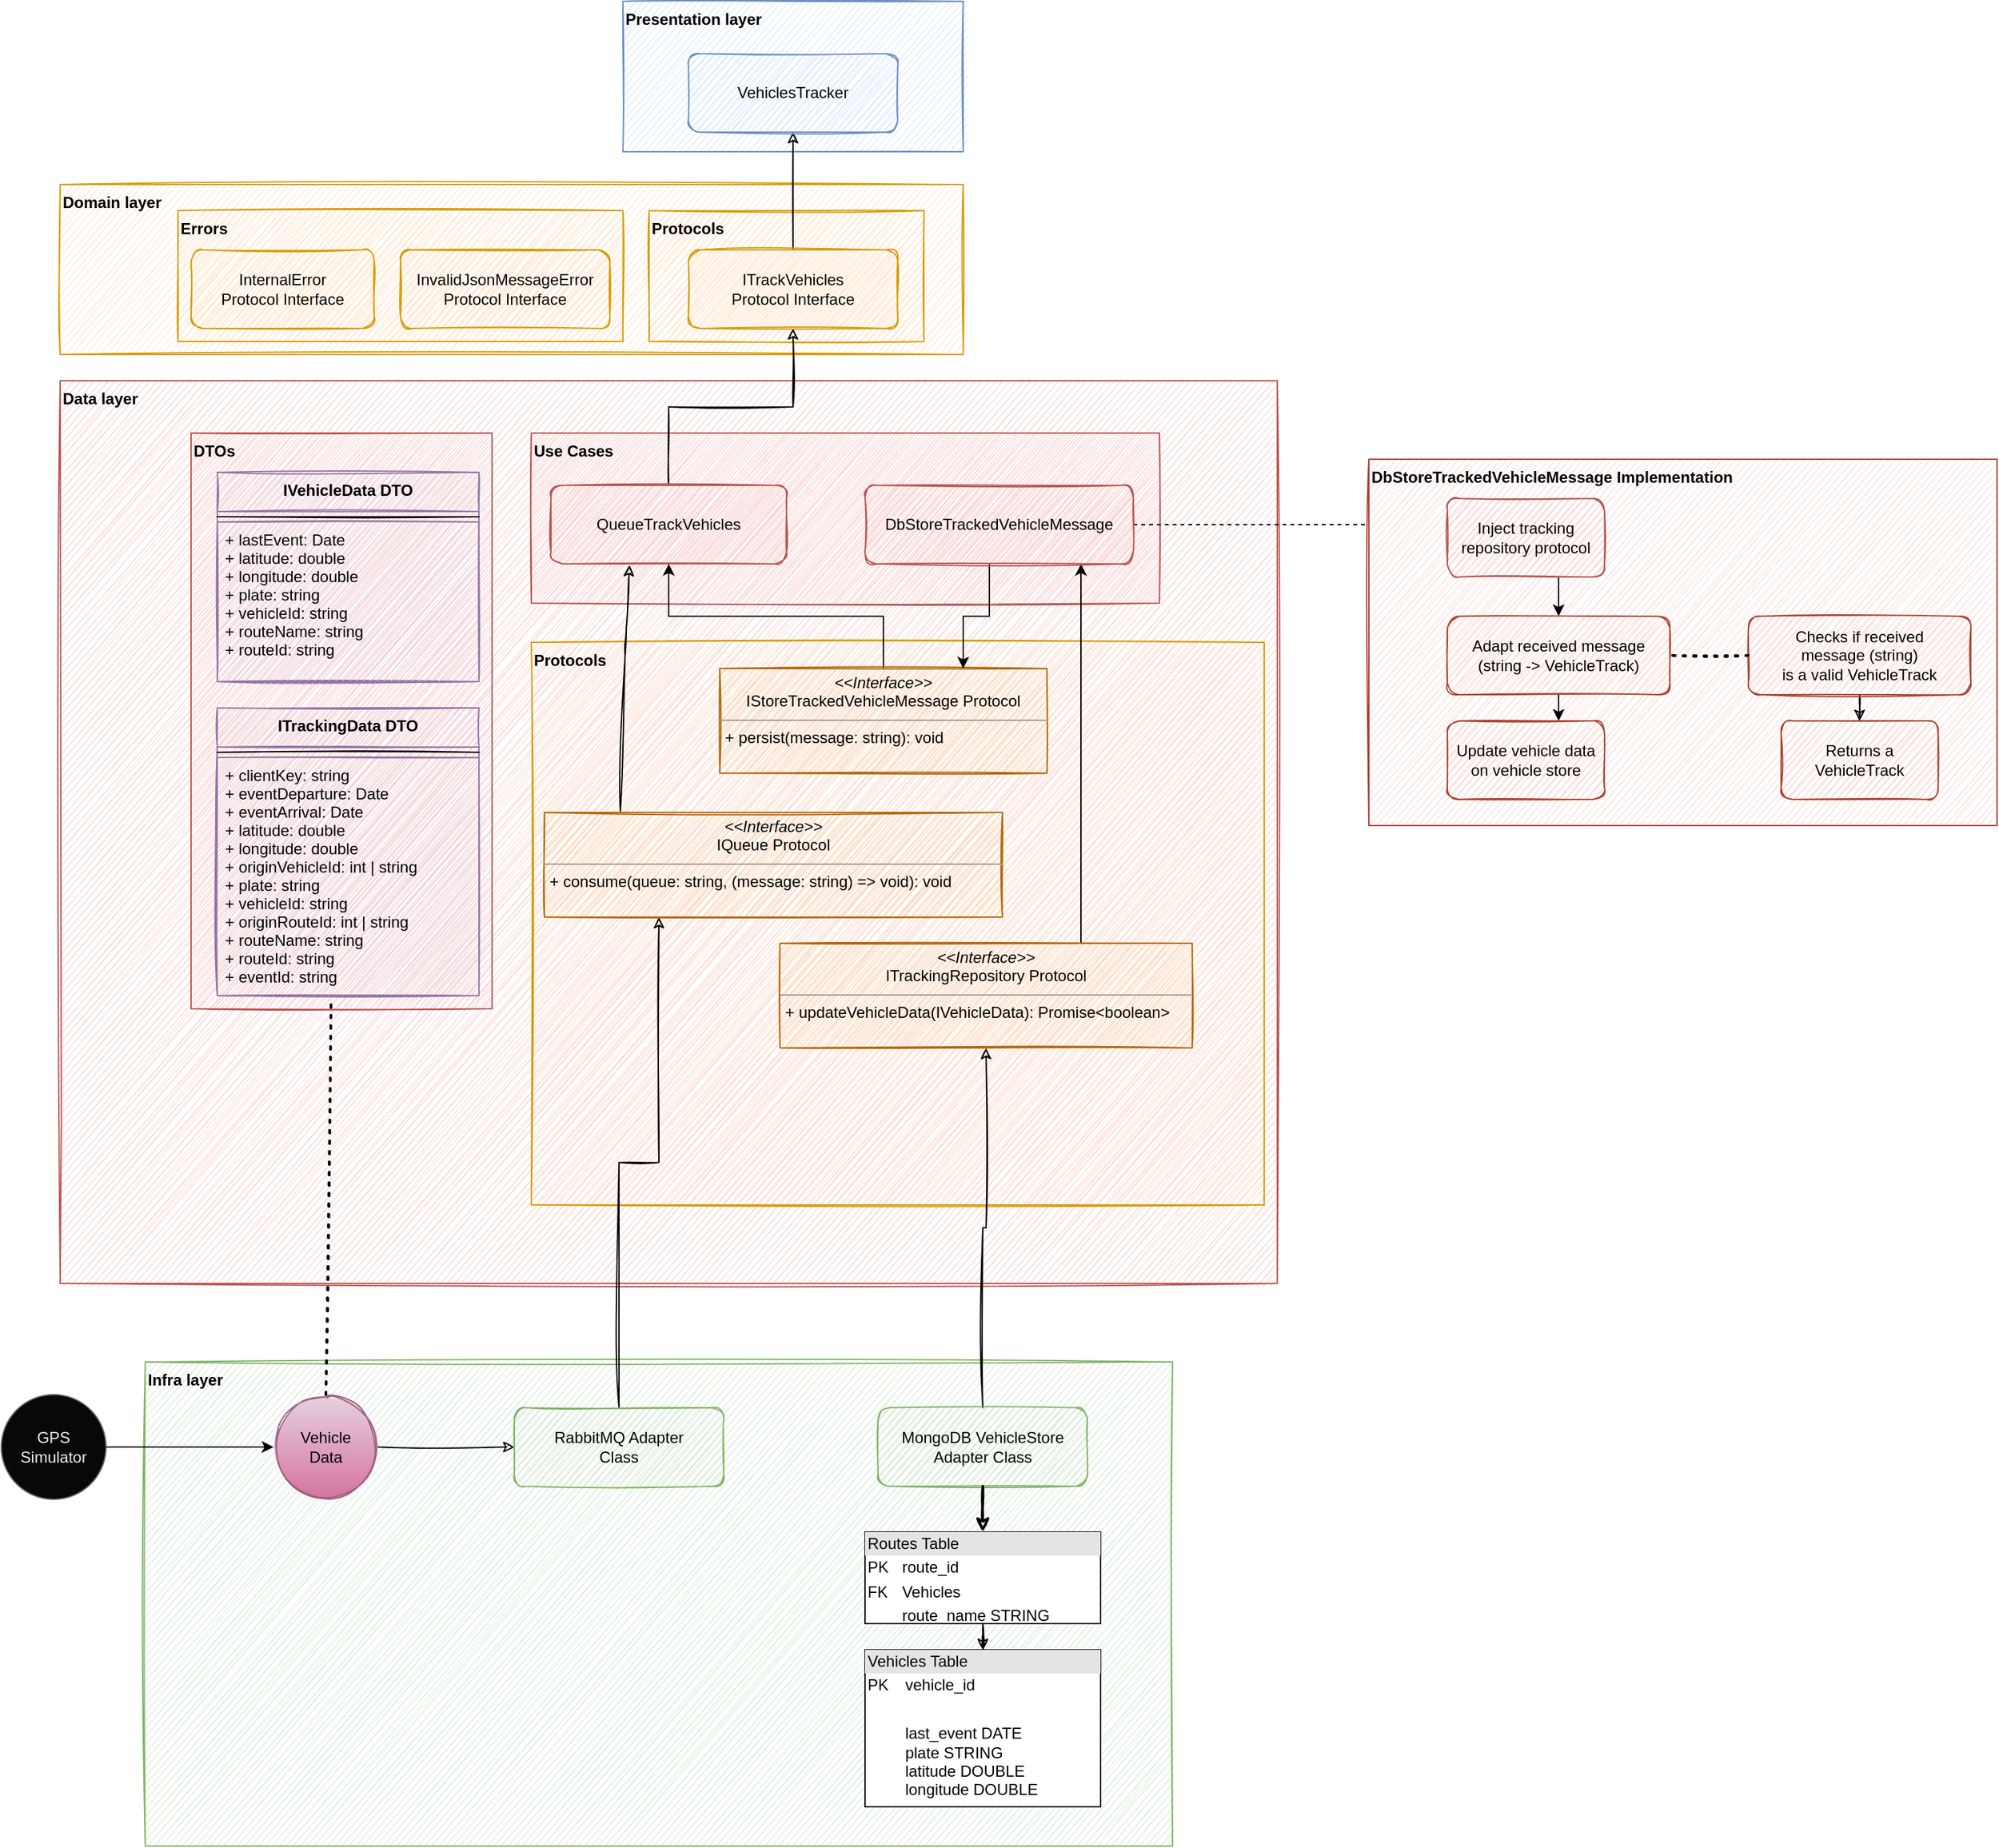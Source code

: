 <mxfile version="14.7.3" type="device"><diagram id="qqTgXX-lod0N1JQr6lEf" name="Page-1"><mxGraphModel dx="1720" dy="1589" grid="1" gridSize="10" guides="1" tooltips="1" connect="1" arrows="1" fold="1" page="1" pageScale="1" pageWidth="850" pageHeight="1100" math="0" shadow="0"><root><mxCell id="0"/><mxCell id="1" parent="0"/><mxCell id="cQD6-N8akfwKFiLABVhh-20" value="Data layer" style="rounded=0;whiteSpace=wrap;html=1;align=left;verticalAlign=top;sketch=1;fillColor=#f8cecc;strokeColor=#b85450;fontStyle=1" parent="1" vertex="1"><mxGeometry x="-110" y="280" width="930" height="690" as="geometry"/></mxCell><mxCell id="rgnQBhgoGvrIH3yjFuKd-4" value="Use Cases" style="rounded=0;whiteSpace=wrap;html=1;align=left;verticalAlign=top;sketch=1;fillColor=#f8cecc;strokeColor=#b85450;fontStyle=1" parent="1" vertex="1"><mxGeometry x="250" y="320" width="480" height="130" as="geometry"/></mxCell><mxCell id="rgnQBhgoGvrIH3yjFuKd-3" value="Protocols" style="rounded=0;whiteSpace=wrap;html=1;align=left;verticalAlign=top;sketch=1;fillColor=#ffe6cc;strokeColor=#d79b00;fontStyle=1" parent="1" vertex="1"><mxGeometry x="250" y="480" width="560" height="430" as="geometry"/></mxCell><mxCell id="rgnQBhgoGvrIH3yjFuKd-2" value="DTOs" style="rounded=0;whiteSpace=wrap;html=1;align=left;verticalAlign=top;sketch=1;fillColor=#f8cecc;strokeColor=#b85450;fontStyle=1" parent="1" vertex="1"><mxGeometry x="-10" y="320" width="230" height="440" as="geometry"/></mxCell><mxCell id="cQD6-N8akfwKFiLABVhh-22" value="Domain layer" style="rounded=0;whiteSpace=wrap;html=1;align=left;verticalAlign=top;sketch=1;fillColor=#ffe6cc;strokeColor=#d79b00;fontStyle=1" parent="1" vertex="1"><mxGeometry x="-110" y="130" width="690" height="130" as="geometry"/></mxCell><mxCell id="rgnQBhgoGvrIH3yjFuKd-1" value="Protocols&lt;br&gt;" style="rounded=0;whiteSpace=wrap;html=1;align=left;verticalAlign=top;sketch=1;fillColor=#ffe6cc;strokeColor=#d79b00;fontStyle=1" parent="1" vertex="1"><mxGeometry x="340" y="150" width="210" height="100" as="geometry"/></mxCell><mxCell id="cQD6-N8akfwKFiLABVhh-41" value="&lt;font color=&quot;#080808&quot;&gt;DbStoreTrackedVehicleMessage&amp;nbsp;Implementation&lt;/font&gt;" style="rounded=0;whiteSpace=wrap;html=1;align=left;verticalAlign=top;sketch=1;fillColor=#fad9d5;strokeColor=#ae4132;fontStyle=1" parent="1" vertex="1"><mxGeometry x="890" y="340" width="480" height="280" as="geometry"/></mxCell><mxCell id="cQD6-N8akfwKFiLABVhh-24" value="Infra layer" style="rounded=0;whiteSpace=wrap;html=1;align=left;verticalAlign=top;sketch=1;fillColor=#d5e8d4;strokeColor=#82b366;fontStyle=1" parent="1" vertex="1"><mxGeometry x="-45" y="1030" width="785" height="370" as="geometry"/></mxCell><mxCell id="cQD6-N8akfwKFiLABVhh-23" value="Presentation layer" style="rounded=0;whiteSpace=wrap;html=1;align=left;verticalAlign=top;sketch=1;fillColor=#dae8fc;strokeColor=#6c8ebf;fontStyle=1" parent="1" vertex="1"><mxGeometry x="320" y="-10" width="260" height="115" as="geometry"/></mxCell><mxCell id="cQD6-N8akfwKFiLABVhh-1" value="ITrackingData DTO" style="swimlane;fontStyle=1;align=center;verticalAlign=top;childLayout=stackLayout;horizontal=1;startSize=30;horizontalStack=0;resizeParent=1;resizeParentMax=0;resizeLast=0;collapsible=1;marginBottom=0;direction=east;sketch=1;fillColor=#e1d5e7;strokeColor=#9673a6;" parent="1" vertex="1"><mxGeometry x="10" y="530" width="200" height="220" as="geometry"><mxRectangle x="280" y="260" width="110" height="26" as="alternateBounds"/></mxGeometry></mxCell><mxCell id="cQD6-N8akfwKFiLABVhh-3" value="" style="line;strokeWidth=1;fillColor=none;align=left;verticalAlign=middle;spacingTop=-1;spacingLeft=3;spacingRight=3;rotatable=0;labelPosition=right;points=[];portConstraint=eastwest;sketch=1;" parent="cQD6-N8akfwKFiLABVhh-1" vertex="1"><mxGeometry y="30" width="200" height="8" as="geometry"/></mxCell><mxCell id="cQD6-N8akfwKFiLABVhh-2" value="+ clientKey: string&#10;+ eventDeparture: Date&#10;+ eventArrival: Date&#10;+ latitude: double&#10;+ longitude: double&#10;+ originVehicleId: int | string&#10;+ plate: string&#10;+ vehicleId: string&#10;+ originRouteId: int | string&#10;+ routeName: string&#10;+ routeId: string&#10;+ eventId: string" style="text;strokeColor=#9673a6;fillColor=#e1d5e7;align=left;verticalAlign=top;spacingLeft=4;spacingRight=4;overflow=hidden;rotatable=0;points=[[0,0.5],[1,0.5]];portConstraint=eastwest;sketch=1;" parent="cQD6-N8akfwKFiLABVhh-1" vertex="1"><mxGeometry y="38" width="200" height="182" as="geometry"/></mxCell><mxCell id="cQD6-N8akfwKFiLABVhh-14" value="" style="edgeStyle=orthogonalEdgeStyle;rounded=0;orthogonalLoop=1;jettySize=auto;html=1;sketch=1;startArrow=classic;startFill=1;endArrow=none;endFill=0;" parent="1" source="cQD6-N8akfwKFiLABVhh-7" target="cQD6-N8akfwKFiLABVhh-13" edge="1"><mxGeometry relative="1" as="geometry"/></mxCell><mxCell id="cQD6-N8akfwKFiLABVhh-7" value="VehiclesTracker" style="rounded=1;whiteSpace=wrap;html=1;sketch=1;fillColor=#dae8fc;strokeColor=#6c8ebf;" parent="1" vertex="1"><mxGeometry x="370" y="30" width="160" height="60" as="geometry"/></mxCell><mxCell id="cQD6-N8akfwKFiLABVhh-15" value="" style="edgeStyle=orthogonalEdgeStyle;rounded=0;orthogonalLoop=1;jettySize=auto;html=1;sketch=1;" parent="1" source="cQD6-N8akfwKFiLABVhh-8" target="cQD6-N8akfwKFiLABVhh-13" edge="1"><mxGeometry relative="1" as="geometry"/></mxCell><mxCell id="cQD6-N8akfwKFiLABVhh-8" value="QueueTrackVehicles" style="rounded=1;whiteSpace=wrap;html=1;sketch=1;fillColor=#f8cecc;strokeColor=#b85450;" parent="1" vertex="1"><mxGeometry x="265" y="360" width="180" height="60" as="geometry"/></mxCell><mxCell id="cQD6-N8akfwKFiLABVhh-18" value="" style="edgeStyle=orthogonalEdgeStyle;rounded=0;orthogonalLoop=1;jettySize=auto;html=1;sketch=1;entryX=0.5;entryY=1;entryDx=0;entryDy=0;" parent="1" source="cQD6-N8akfwKFiLABVhh-9" target="cQD6-N8akfwKFiLABVhh-53" edge="1"><mxGeometry relative="1" as="geometry"/></mxCell><mxCell id="cQD6-N8akfwKFiLABVhh-9" value="MongoDB VehicleStore Adapter Class" style="rounded=1;whiteSpace=wrap;html=1;sketch=1;fillColor=#d5e8d4;strokeColor=#82b366;" parent="1" vertex="1"><mxGeometry x="515" y="1065" width="160" height="60" as="geometry"/></mxCell><mxCell id="cQD6-N8akfwKFiLABVhh-19" value="" style="edgeStyle=orthogonalEdgeStyle;rounded=0;orthogonalLoop=1;jettySize=auto;html=1;sketch=1;entryX=0.25;entryY=1;entryDx=0;entryDy=0;" parent="1" source="cQD6-N8akfwKFiLABVhh-10" target="cQD6-N8akfwKFiLABVhh-68" edge="1"><mxGeometry relative="1" as="geometry"/></mxCell><mxCell id="cQD6-N8akfwKFiLABVhh-10" value="RabbitMQ Adapter&lt;br&gt;Class" style="rounded=1;whiteSpace=wrap;html=1;sketch=1;fillColor=#d5e8d4;strokeColor=#82b366;" parent="1" vertex="1"><mxGeometry x="237" y="1065" width="160" height="60" as="geometry"/></mxCell><mxCell id="cQD6-N8akfwKFiLABVhh-13" value="ITrackVehicles&lt;br&gt;Protocol Interface" style="rounded=1;whiteSpace=wrap;html=1;sketch=1;fillColor=#ffe6cc;strokeColor=#d79b00;" parent="1" vertex="1"><mxGeometry x="370" y="180" width="160" height="60" as="geometry"/></mxCell><mxCell id="cQD6-N8akfwKFiLABVhh-17" value="" style="endArrow=none;html=1;exitX=0.333;exitY=1.017;exitDx=0;exitDy=0;sketch=1;exitPerimeter=0;startArrow=classic;startFill=1;endFill=0;" parent="1" source="cQD6-N8akfwKFiLABVhh-8" edge="1"><mxGeometry width="50" height="50" relative="1" as="geometry"><mxPoint x="380" y="440" as="sourcePoint"/><mxPoint x="318" y="609" as="targetPoint"/><Array as="points"><mxPoint x="322" y="480"/></Array></mxGeometry></mxCell><mxCell id="cQD6-N8akfwKFiLABVhh-25" value="Vehicle&lt;br&gt;Data" style="ellipse;whiteSpace=wrap;html=1;aspect=fixed;sketch=1;fillColor=#e6d0de;strokeColor=#996185;gradientColor=#d5739d;" parent="1" vertex="1"><mxGeometry x="53" y="1055" width="80" height="80" as="geometry"/></mxCell><mxCell id="cQD6-N8akfwKFiLABVhh-27" value="" style="endArrow=none;dashed=1;html=1;dashPattern=1 3;strokeWidth=2;entryX=0.435;entryY=1.008;entryDx=0;entryDy=0;entryPerimeter=0;exitX=0.5;exitY=0;exitDx=0;exitDy=0;sketch=1;" parent="1" source="cQD6-N8akfwKFiLABVhh-25" target="cQD6-N8akfwKFiLABVhh-2" edge="1"><mxGeometry width="50" height="50" relative="1" as="geometry"><mxPoint x="60" y="440" as="sourcePoint"/><mxPoint x="110" y="390" as="targetPoint"/></mxGeometry></mxCell><mxCell id="cQD6-N8akfwKFiLABVhh-28" value="" style="endArrow=classic;html=1;exitX=1;exitY=0.5;exitDx=0;exitDy=0;sketch=1;entryX=0;entryY=0.5;entryDx=0;entryDy=0;" parent="1" source="cQD6-N8akfwKFiLABVhh-25" target="cQD6-N8akfwKFiLABVhh-10" edge="1"><mxGeometry width="50" height="50" relative="1" as="geometry"><mxPoint x="305" y="780" as="sourcePoint"/><mxPoint x="365" y="800" as="targetPoint"/><Array as="points"/></mxGeometry></mxCell><mxCell id="mNrDbO0djDbZ1l00FMDy-14" style="edgeStyle=orthogonalEdgeStyle;rounded=0;orthogonalLoop=1;jettySize=auto;html=1;startArrow=none;startFill=0;endArrow=classic;endFill=1;" edge="1" parent="1" source="cQD6-N8akfwKFiLABVhh-29" target="cQD6-N8akfwKFiLABVhh-32"><mxGeometry relative="1" as="geometry"><Array as="points"><mxPoint x="1035" y="440"/><mxPoint x="1035" y="440"/></Array></mxGeometry></mxCell><mxCell id="cQD6-N8akfwKFiLABVhh-29" value="Inject tracking repository protocol" style="rounded=1;whiteSpace=wrap;html=1;sketch=1;fillColor=#f8cecc;strokeColor=#b85450;" parent="1" vertex="1"><mxGeometry x="950" y="370" width="120" height="60" as="geometry"/></mxCell><mxCell id="mNrDbO0djDbZ1l00FMDy-13" style="edgeStyle=orthogonalEdgeStyle;rounded=0;orthogonalLoop=1;jettySize=auto;html=1;startArrow=none;startFill=0;endArrow=classic;endFill=1;" edge="1" parent="1" source="cQD6-N8akfwKFiLABVhh-32" target="cQD6-N8akfwKFiLABVhh-33"><mxGeometry relative="1" as="geometry"><Array as="points"><mxPoint x="1010" y="520"/><mxPoint x="1010" y="520"/></Array></mxGeometry></mxCell><mxCell id="cQD6-N8akfwKFiLABVhh-32" value="Adapt received message &lt;br&gt;(string -&amp;gt; VehicleTrack)" style="rounded=1;whiteSpace=wrap;html=1;sketch=1;fillColor=#fad9d5;strokeColor=#ae4132;" parent="1" vertex="1"><mxGeometry x="950" y="460" width="170" height="60" as="geometry"/></mxCell><mxCell id="cQD6-N8akfwKFiLABVhh-33" value="Update vehicle data&lt;br&gt;on vehicle store" style="rounded=1;whiteSpace=wrap;html=1;sketch=1;fillColor=#fad9d5;strokeColor=#ae4132;" parent="1" vertex="1"><mxGeometry x="950" y="540" width="120" height="60" as="geometry"/></mxCell><mxCell id="cQD6-N8akfwKFiLABVhh-48" value="" style="edgeStyle=orthogonalEdgeStyle;rounded=0;sketch=1;orthogonalLoop=1;jettySize=auto;html=1;startArrow=none;startFill=0;endArrow=classic;endFill=1;" parent="1" source="cQD6-N8akfwKFiLABVhh-43" target="cQD6-N8akfwKFiLABVhh-44" edge="1"><mxGeometry relative="1" as="geometry"/></mxCell><mxCell id="cQD6-N8akfwKFiLABVhh-43" value="&lt;div style=&quot;box-sizing: border-box ; width: 100% ; background: #e4e4e4 ; padding: 2px&quot;&gt;Routes Table&lt;/div&gt;&lt;table style=&quot;width: 100% ; font-size: 1em&quot; cellpadding=&quot;2&quot; cellspacing=&quot;0&quot;&gt;&lt;tbody&gt;&lt;tr&gt;&lt;td&gt;PK&lt;/td&gt;&lt;td&gt;route_id&lt;/td&gt;&lt;/tr&gt;&lt;tr&gt;&lt;td&gt;FK&lt;/td&gt;&lt;td&gt;Vehicles&lt;/td&gt;&lt;/tr&gt;&lt;tr&gt;&lt;td&gt;&lt;/td&gt;&lt;td&gt;route_name STRING&lt;/td&gt;&lt;/tr&gt;&lt;/tbody&gt;&lt;/table&gt;" style="verticalAlign=top;align=left;overflow=fill;html=1;" parent="1" vertex="1"><mxGeometry x="505" y="1160" width="180" height="70" as="geometry"/></mxCell><mxCell id="cQD6-N8akfwKFiLABVhh-44" value="&lt;div style=&quot;box-sizing: border-box ; width: 100% ; background: #e4e4e4 ; padding: 2px&quot;&gt;Vehicles Table&lt;/div&gt;&lt;table style=&quot;width: 100% ; font-size: 1em&quot; cellpadding=&quot;2&quot; cellspacing=&quot;0&quot;&gt;&lt;tbody&gt;&lt;tr&gt;&lt;td&gt;PK&lt;/td&gt;&lt;td&gt;vehicle_id&lt;/td&gt;&lt;/tr&gt;&lt;tr&gt;&lt;td&gt;&lt;br&gt;&lt;/td&gt;&lt;td&gt;&lt;br&gt;&lt;/td&gt;&lt;/tr&gt;&lt;tr&gt;&lt;td&gt;&lt;br&gt;&lt;/td&gt;&lt;td&gt;last_event DATE&lt;br&gt;plate STRING&lt;br&gt;latitude DOUBLE&lt;br&gt;longitude DOUBLE&lt;/td&gt;&lt;/tr&gt;&lt;/tbody&gt;&lt;/table&gt;" style="verticalAlign=top;align=left;overflow=fill;html=1;" parent="1" vertex="1"><mxGeometry x="505" y="1250" width="180" height="120" as="geometry"/></mxCell><mxCell id="cQD6-N8akfwKFiLABVhh-50" value="" style="endArrow=none;html=1;strokeWidth=2;entryX=0.5;entryY=1;entryDx=0;entryDy=0;exitX=0.5;exitY=0;exitDx=0;exitDy=0;endFill=0;startArrow=classic;startFill=1;sketch=1;" parent="1" source="cQD6-N8akfwKFiLABVhh-43" target="cQD6-N8akfwKFiLABVhh-9" edge="1"><mxGeometry width="50" height="50" relative="1" as="geometry"><mxPoint x="385" y="1380" as="sourcePoint"/><mxPoint x="435" y="1330" as="targetPoint"/><Array as="points"/></mxGeometry></mxCell><mxCell id="cQD6-N8akfwKFiLABVhh-51" value="GPS&lt;br&gt;Simulator" style="ellipse;whiteSpace=wrap;html=1;aspect=fixed;strokeColor=#666666;fillColor=#080808;fontColor=#EDEDED;" parent="1" vertex="1"><mxGeometry x="-155" y="1055" width="80" height="80" as="geometry"/></mxCell><mxCell id="cQD6-N8akfwKFiLABVhh-52" value="" style="endArrow=classic;html=1;exitX=1;exitY=0.5;exitDx=0;exitDy=0;entryX=0;entryY=0.5;entryDx=0;entryDy=0;" parent="1" source="cQD6-N8akfwKFiLABVhh-51" target="cQD6-N8akfwKFiLABVhh-25" edge="1"><mxGeometry width="50" height="50" relative="1" as="geometry"><mxPoint x="25" y="1020" as="sourcePoint"/><mxPoint x="75" y="970" as="targetPoint"/></mxGeometry></mxCell><mxCell id="mNrDbO0djDbZ1l00FMDy-9" style="edgeStyle=orthogonalEdgeStyle;rounded=0;orthogonalLoop=1;jettySize=auto;html=1;startArrow=none;startFill=0;endArrow=classic;endFill=1;" edge="1" parent="1" source="cQD6-N8akfwKFiLABVhh-53" target="mNrDbO0djDbZ1l00FMDy-7"><mxGeometry relative="1" as="geometry"><Array as="points"><mxPoint x="670" y="500"/><mxPoint x="670" y="500"/></Array></mxGeometry></mxCell><mxCell id="cQD6-N8akfwKFiLABVhh-53" value="&lt;p style=&quot;margin: 0px ; margin-top: 4px ; text-align: center&quot;&gt;&lt;i&gt;&amp;lt;&amp;lt;Interface&amp;gt;&amp;gt;&lt;/i&gt;&lt;br&gt;&lt;span&gt;ITrackingRepository Protocol&lt;/span&gt;&lt;br&gt;&lt;/p&gt;&lt;hr size=&quot;1&quot;&gt;&lt;p style=&quot;margin: 0px ; margin-left: 4px&quot;&gt;&lt;span&gt;+ updateVehicleData(IVehicleData): Promise&amp;lt;boolean&amp;gt;&lt;/span&gt;&lt;/p&gt;&lt;p style=&quot;margin: 0px ; margin-left: 4px&quot;&gt;&lt;br&gt;&lt;/p&gt;" style="verticalAlign=top;align=left;overflow=fill;fontSize=12;fontFamily=Helvetica;html=1;fillColor=#fad7ac;strokeColor=#b46504;sketch=1;" parent="1" vertex="1"><mxGeometry x="440" y="710" width="315" height="80" as="geometry"/></mxCell><mxCell id="cQD6-N8akfwKFiLABVhh-55" value="IVehicleData DTO" style="swimlane;fontStyle=1;align=center;verticalAlign=top;childLayout=stackLayout;horizontal=1;startSize=30;horizontalStack=0;resizeParent=1;resizeParentMax=0;resizeLast=0;collapsible=1;marginBottom=0;direction=east;sketch=1;fillColor=#e1d5e7;strokeColor=#9673a6;" parent="1" vertex="1"><mxGeometry x="10" y="350" width="200" height="160" as="geometry"><mxRectangle x="280" y="260" width="110" height="26" as="alternateBounds"/></mxGeometry></mxCell><mxCell id="cQD6-N8akfwKFiLABVhh-56" value="" style="line;strokeWidth=1;fillColor=none;align=left;verticalAlign=middle;spacingTop=-1;spacingLeft=3;spacingRight=3;rotatable=0;labelPosition=right;points=[];portConstraint=eastwest;sketch=1;" parent="cQD6-N8akfwKFiLABVhh-55" vertex="1"><mxGeometry y="30" width="200" height="8" as="geometry"/></mxCell><mxCell id="cQD6-N8akfwKFiLABVhh-57" value="+ lastEvent: Date&#10;+ latitude: double&#10;+ longitude: double&#10;+ plate: string&#10;+ vehicleId: string&#10;+ routeName: string&#10;+ routeId: string" style="text;strokeColor=#9673a6;fillColor=#e1d5e7;align=left;verticalAlign=top;spacingLeft=4;spacingRight=4;overflow=hidden;rotatable=0;points=[[0,0.5],[1,0.5]];portConstraint=eastwest;sketch=1;" parent="cQD6-N8akfwKFiLABVhh-55" vertex="1"><mxGeometry y="38" width="200" height="122" as="geometry"/></mxCell><mxCell id="cQD6-N8akfwKFiLABVhh-67" value="" style="edgeStyle=orthogonalEdgeStyle;rounded=0;sketch=1;orthogonalLoop=1;jettySize=auto;html=1;fontColor=#080808;startArrow=none;startFill=0;endArrow=classic;endFill=1;" parent="1" source="cQD6-N8akfwKFiLABVhh-62" target="cQD6-N8akfwKFiLABVhh-65" edge="1"><mxGeometry relative="1" as="geometry"/></mxCell><mxCell id="cQD6-N8akfwKFiLABVhh-62" value="Checks if received &lt;br&gt;message (string) &lt;br&gt;is a valid VehicleTrack" style="rounded=1;whiteSpace=wrap;html=1;sketch=1;fillColor=#fad9d5;strokeColor=#ae4132;" parent="1" vertex="1"><mxGeometry x="1180" y="460" width="170" height="60" as="geometry"/></mxCell><mxCell id="cQD6-N8akfwKFiLABVhh-64" value="" style="endArrow=none;dashed=1;html=1;dashPattern=1 3;strokeWidth=2;exitX=0;exitY=0.5;exitDx=0;exitDy=0;entryX=1;entryY=0.5;entryDx=0;entryDy=0;sketch=1;" parent="1" source="cQD6-N8akfwKFiLABVhh-62" target="cQD6-N8akfwKFiLABVhh-32" edge="1"><mxGeometry width="50" height="50" relative="1" as="geometry"><mxPoint x="1115" y="500" as="sourcePoint"/><mxPoint x="1080" y="500" as="targetPoint"/></mxGeometry></mxCell><mxCell id="cQD6-N8akfwKFiLABVhh-65" value="Returns a&lt;br&gt;VehicleTrack" style="rounded=1;whiteSpace=wrap;html=1;sketch=1;fillColor=#fad9d5;strokeColor=#ae4132;" parent="1" vertex="1"><mxGeometry x="1205" y="540" width="120" height="60" as="geometry"/></mxCell><mxCell id="cQD6-N8akfwKFiLABVhh-68" value="&lt;p style=&quot;margin: 0px ; margin-top: 4px ; text-align: center&quot;&gt;&lt;i&gt;&amp;lt;&amp;lt;Interface&amp;gt;&amp;gt;&lt;/i&gt;&lt;br&gt;&lt;span&gt;IQueue Protocol&lt;/span&gt;&lt;br&gt;&lt;/p&gt;&lt;hr size=&quot;1&quot;&gt;&lt;p style=&quot;margin: 0px ; margin-left: 4px&quot;&gt;&lt;span&gt;+ consume(queue: string, (message: string) =&amp;gt; void): void&lt;/span&gt;&lt;/p&gt;&lt;p style=&quot;margin: 0px ; margin-left: 4px&quot;&gt;&lt;br&gt;&lt;/p&gt;" style="verticalAlign=top;align=left;overflow=fill;fontSize=12;fontFamily=Helvetica;html=1;fillColor=#fad7ac;strokeColor=#b46504;sketch=1;" parent="1" vertex="1"><mxGeometry x="260" y="610" width="350" height="80" as="geometry"/></mxCell><mxCell id="mNrDbO0djDbZ1l00FMDy-1" value="Errors" style="rounded=0;whiteSpace=wrap;html=1;align=left;verticalAlign=top;sketch=1;fillColor=#ffe6cc;strokeColor=#d79b00;fontStyle=1" vertex="1" parent="1"><mxGeometry x="-20" y="150" width="340" height="100" as="geometry"/></mxCell><mxCell id="mNrDbO0djDbZ1l00FMDy-2" value="InternalError&lt;br&gt;Protocol Interface" style="rounded=1;whiteSpace=wrap;html=1;sketch=1;fillColor=#ffe6cc;strokeColor=#d79b00;" vertex="1" parent="1"><mxGeometry x="-10" y="180" width="140" height="60" as="geometry"/></mxCell><mxCell id="mNrDbO0djDbZ1l00FMDy-3" value="InvalidJsonMessageError&lt;br&gt;Protocol Interface" style="rounded=1;whiteSpace=wrap;html=1;sketch=1;fillColor=#ffe6cc;strokeColor=#d79b00;" vertex="1" parent="1"><mxGeometry x="150" y="180" width="160" height="60" as="geometry"/></mxCell><mxCell id="mNrDbO0djDbZ1l00FMDy-6" style="edgeStyle=orthogonalEdgeStyle;rounded=0;orthogonalLoop=1;jettySize=auto;html=1;startArrow=none;startFill=0;endArrow=classic;endFill=1;" edge="1" parent="1" source="mNrDbO0djDbZ1l00FMDy-5" target="cQD6-N8akfwKFiLABVhh-8"><mxGeometry relative="1" as="geometry"/></mxCell><mxCell id="mNrDbO0djDbZ1l00FMDy-5" value="&lt;p style=&quot;margin: 0px ; margin-top: 4px ; text-align: center&quot;&gt;&lt;i&gt;&amp;lt;&amp;lt;Interface&amp;gt;&amp;gt;&lt;/i&gt;&lt;br&gt;&lt;span&gt;IStoreTrackedVehicleMessage&amp;nbsp;Protocol&lt;/span&gt;&lt;br&gt;&lt;/p&gt;&lt;hr size=&quot;1&quot;&gt;&lt;p style=&quot;margin: 0px ; margin-left: 4px&quot;&gt;&lt;span&gt;+ persist(message: string): void&lt;/span&gt;&lt;/p&gt;&lt;p style=&quot;margin: 0px ; margin-left: 4px&quot;&gt;&lt;br&gt;&lt;/p&gt;" style="verticalAlign=top;align=left;overflow=fill;fontSize=12;fontFamily=Helvetica;html=1;fillColor=#fad7ac;strokeColor=#b46504;sketch=1;" vertex="1" parent="1"><mxGeometry x="394" y="500" width="250" height="80" as="geometry"/></mxCell><mxCell id="mNrDbO0djDbZ1l00FMDy-8" style="edgeStyle=orthogonalEdgeStyle;rounded=0;orthogonalLoop=1;jettySize=auto;html=1;startArrow=none;startFill=0;endArrow=classic;endFill=1;" edge="1" parent="1" source="mNrDbO0djDbZ1l00FMDy-7" target="mNrDbO0djDbZ1l00FMDy-5"><mxGeometry relative="1" as="geometry"><Array as="points"><mxPoint x="600" y="460"/><mxPoint x="580" y="460"/></Array></mxGeometry></mxCell><mxCell id="mNrDbO0djDbZ1l00FMDy-10" style="edgeStyle=orthogonalEdgeStyle;rounded=0;orthogonalLoop=1;jettySize=auto;html=1;startArrow=none;startFill=0;endArrow=none;endFill=0;dashed=1;" edge="1" parent="1" source="mNrDbO0djDbZ1l00FMDy-7" target="cQD6-N8akfwKFiLABVhh-41"><mxGeometry relative="1" as="geometry"><Array as="points"><mxPoint x="830" y="390"/><mxPoint x="830" y="390"/></Array></mxGeometry></mxCell><mxCell id="mNrDbO0djDbZ1l00FMDy-7" value="DbStoreTrackedVehicleMessage" style="rounded=1;whiteSpace=wrap;html=1;sketch=1;fillColor=#f8cecc;strokeColor=#b85450;" vertex="1" parent="1"><mxGeometry x="505" y="360" width="205" height="60" as="geometry"/></mxCell></root></mxGraphModel></diagram></mxfile>